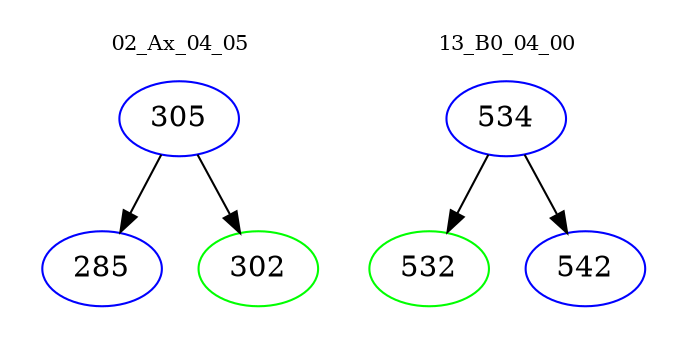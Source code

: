 digraph{
subgraph cluster_0 {
color = white
label = "02_Ax_04_05";
fontsize=10;
T0_305 [label="305", color="blue"]
T0_305 -> T0_285 [color="black"]
T0_285 [label="285", color="blue"]
T0_305 -> T0_302 [color="black"]
T0_302 [label="302", color="green"]
}
subgraph cluster_1 {
color = white
label = "13_B0_04_00";
fontsize=10;
T1_534 [label="534", color="blue"]
T1_534 -> T1_532 [color="black"]
T1_532 [label="532", color="green"]
T1_534 -> T1_542 [color="black"]
T1_542 [label="542", color="blue"]
}
}
